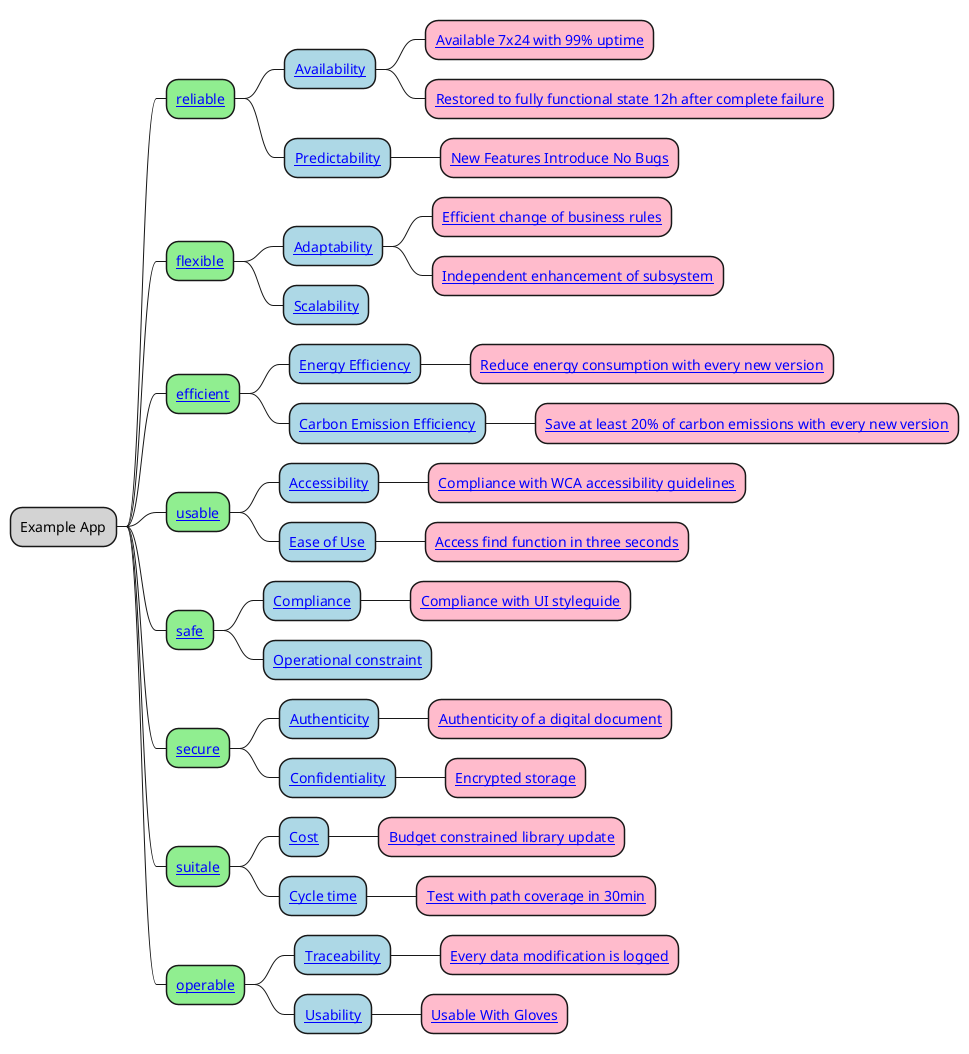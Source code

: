 @startmindmap

' https://quality.arc42.org/

*[#lightgray] Example App

 *[#lightgreen] [[https://quality.arc42.org/tag-reliable/ reliable]]
  *[#lightblue] [[https://quality.arc42.org/qualities/availability Availability]]
   *[#FFBBCC] [[https://quality.arc42.org/requirements/available-7-24-99 Available 7x24 with 99% uptime]]
   *[#FFBBCC] [[https://quality.arc42.org/requirements/mttr-12h Restored to fully functional state 12h after complete failure]]
  *[#lightblue] [[https://quality.arc42.org/qualities/predictability Predictability]]
   *[#FFBBCC] [[https://quality.arc42.org/requirements/new-features-introduct-no-bugs New Features Introduce No Bugs]]

 *[#lightgreen] [[https://quality.arc42.org/tag-flexible/ flexible]]
  *[#lightblue] [[https://quality.arc42.org/qualities/adaptability Adaptability]]
   *[#FFBBCC] [[https://quality.arc42.org/requirements/luggage-routing Efficient change of business rules]]
   *[#FFBBCC] [[https://quality.arc42.org/requirements/independent-enhancement-of-subsystem Independent enhancement of subsystem]]
  *[#lightblue] [[https://quality.arc42.org/qualities/scalability Scalability]]

 *[#lightgreen] [[https://quality.arc42.org/tag-efficient/ efficient]]
  *[#lightblue] [[https://quality.arc42.org/qualities/energy-efficiency Energy Efficiency]]
   *[#FFBBCC] [[https://quality.arc42.org/requirements/reduce-energy-consumption-with-new-version Reduce energy consumption with every new version]]
  *[#lightblue] [[https://quality.arc42.org/qualities/carbon-emission-efficiency Carbon Emission Efficiency]]
   *[#FFBBCC] [[https://quality.arc42.org/requirements/carbon-efficiency-save Save at least 20% of carbon emissions with every new version]]

 *[#lightgreen] [[https://quality.arc42.org/tag-usable/ usable]]
  *[#lightblue] [[https://quality.arc42.org/qualities/accessibility Accessibility]]
   *[#FFBBCC] [[https://quality.arc42.org/requirements/compliance-to-wcag Compliance with WCA accessibility guidelines]]
  *[#lightblue] [[https://quality.arc42.org/qualities/ease-of-use Ease of Use]]
   *[#FFBBCC] [[https://quality.arc42.org/requirements/access-find-function-quickly Access find function in three seconds]]

 *[#lightgreen] [[https://quality.arc42.org/tag-safe/ safe]]
  *[#lightblue] [[https://quality.arc42.org/qualities/compliance Compliance]]
   *[#FFBBCC] [[https://quality.arc42.org/requirements/compliance-with-ui-styleguide Compliance with UI styleguide]]
  *[#lightblue] [[https://quality.arc42.org/qualities/operational-constraint Operational constraint]]

 *[#lightgreen] [[https://quality.arc42.org/tag-secure/ secure]]
  *[#lightblue] [[https://quality.arc42.org/qualities/authenticity Authenticity]]
   *[#FFBBCC] [[https://quality.arc42.org/requirements/authenticity-of-digital-document Authenticity of a digital document]]
  *[#lightblue] [[https://quality.arc42.org/qualities/confidentiality Confidentiality]]
   *[#FFBBCC] [[https://quality.arc42.org/requirements/encrypted-storage Encrypted storage]]

 *[#lightgreen] [[https://quality.arc42.org/tag-suitable/ suitale]]
  *[#lightblue] [[https://quality.arc42.org/qualities/cost Cost]]
   *[#FFBBCC] [[https://quality.arc42.org/requirements/budget-constraint-library-update Budget constrained library update]]
  *[#lightblue] [[https://quality.arc42.org/qualities/cycle-time Cycle time]]
   *[#FFBBCC] [[https://quality.arc42.org/requirements/test-with-path-coverage-30min Test with path coverage in 30min]]

 *[#lightgreen] [[https://quality.arc42.org/tag-operable/ operable]]
  *[#lightblue] [[https://quality.arc42.org/qualities/traceability Traceability]]
   *[#FFBBCC] [[https://quality.arc42.org/requirements/every-data-modification-is-logged Every data modification is logged]]
  *[#lightblue] [[https://quality.arc42.org/qualities/usability Usability]]
   *[#FFBBCC] [[https://quality.arc42.org/requirements/usable-with-gloves Usable With Gloves]]

@endmindmap
